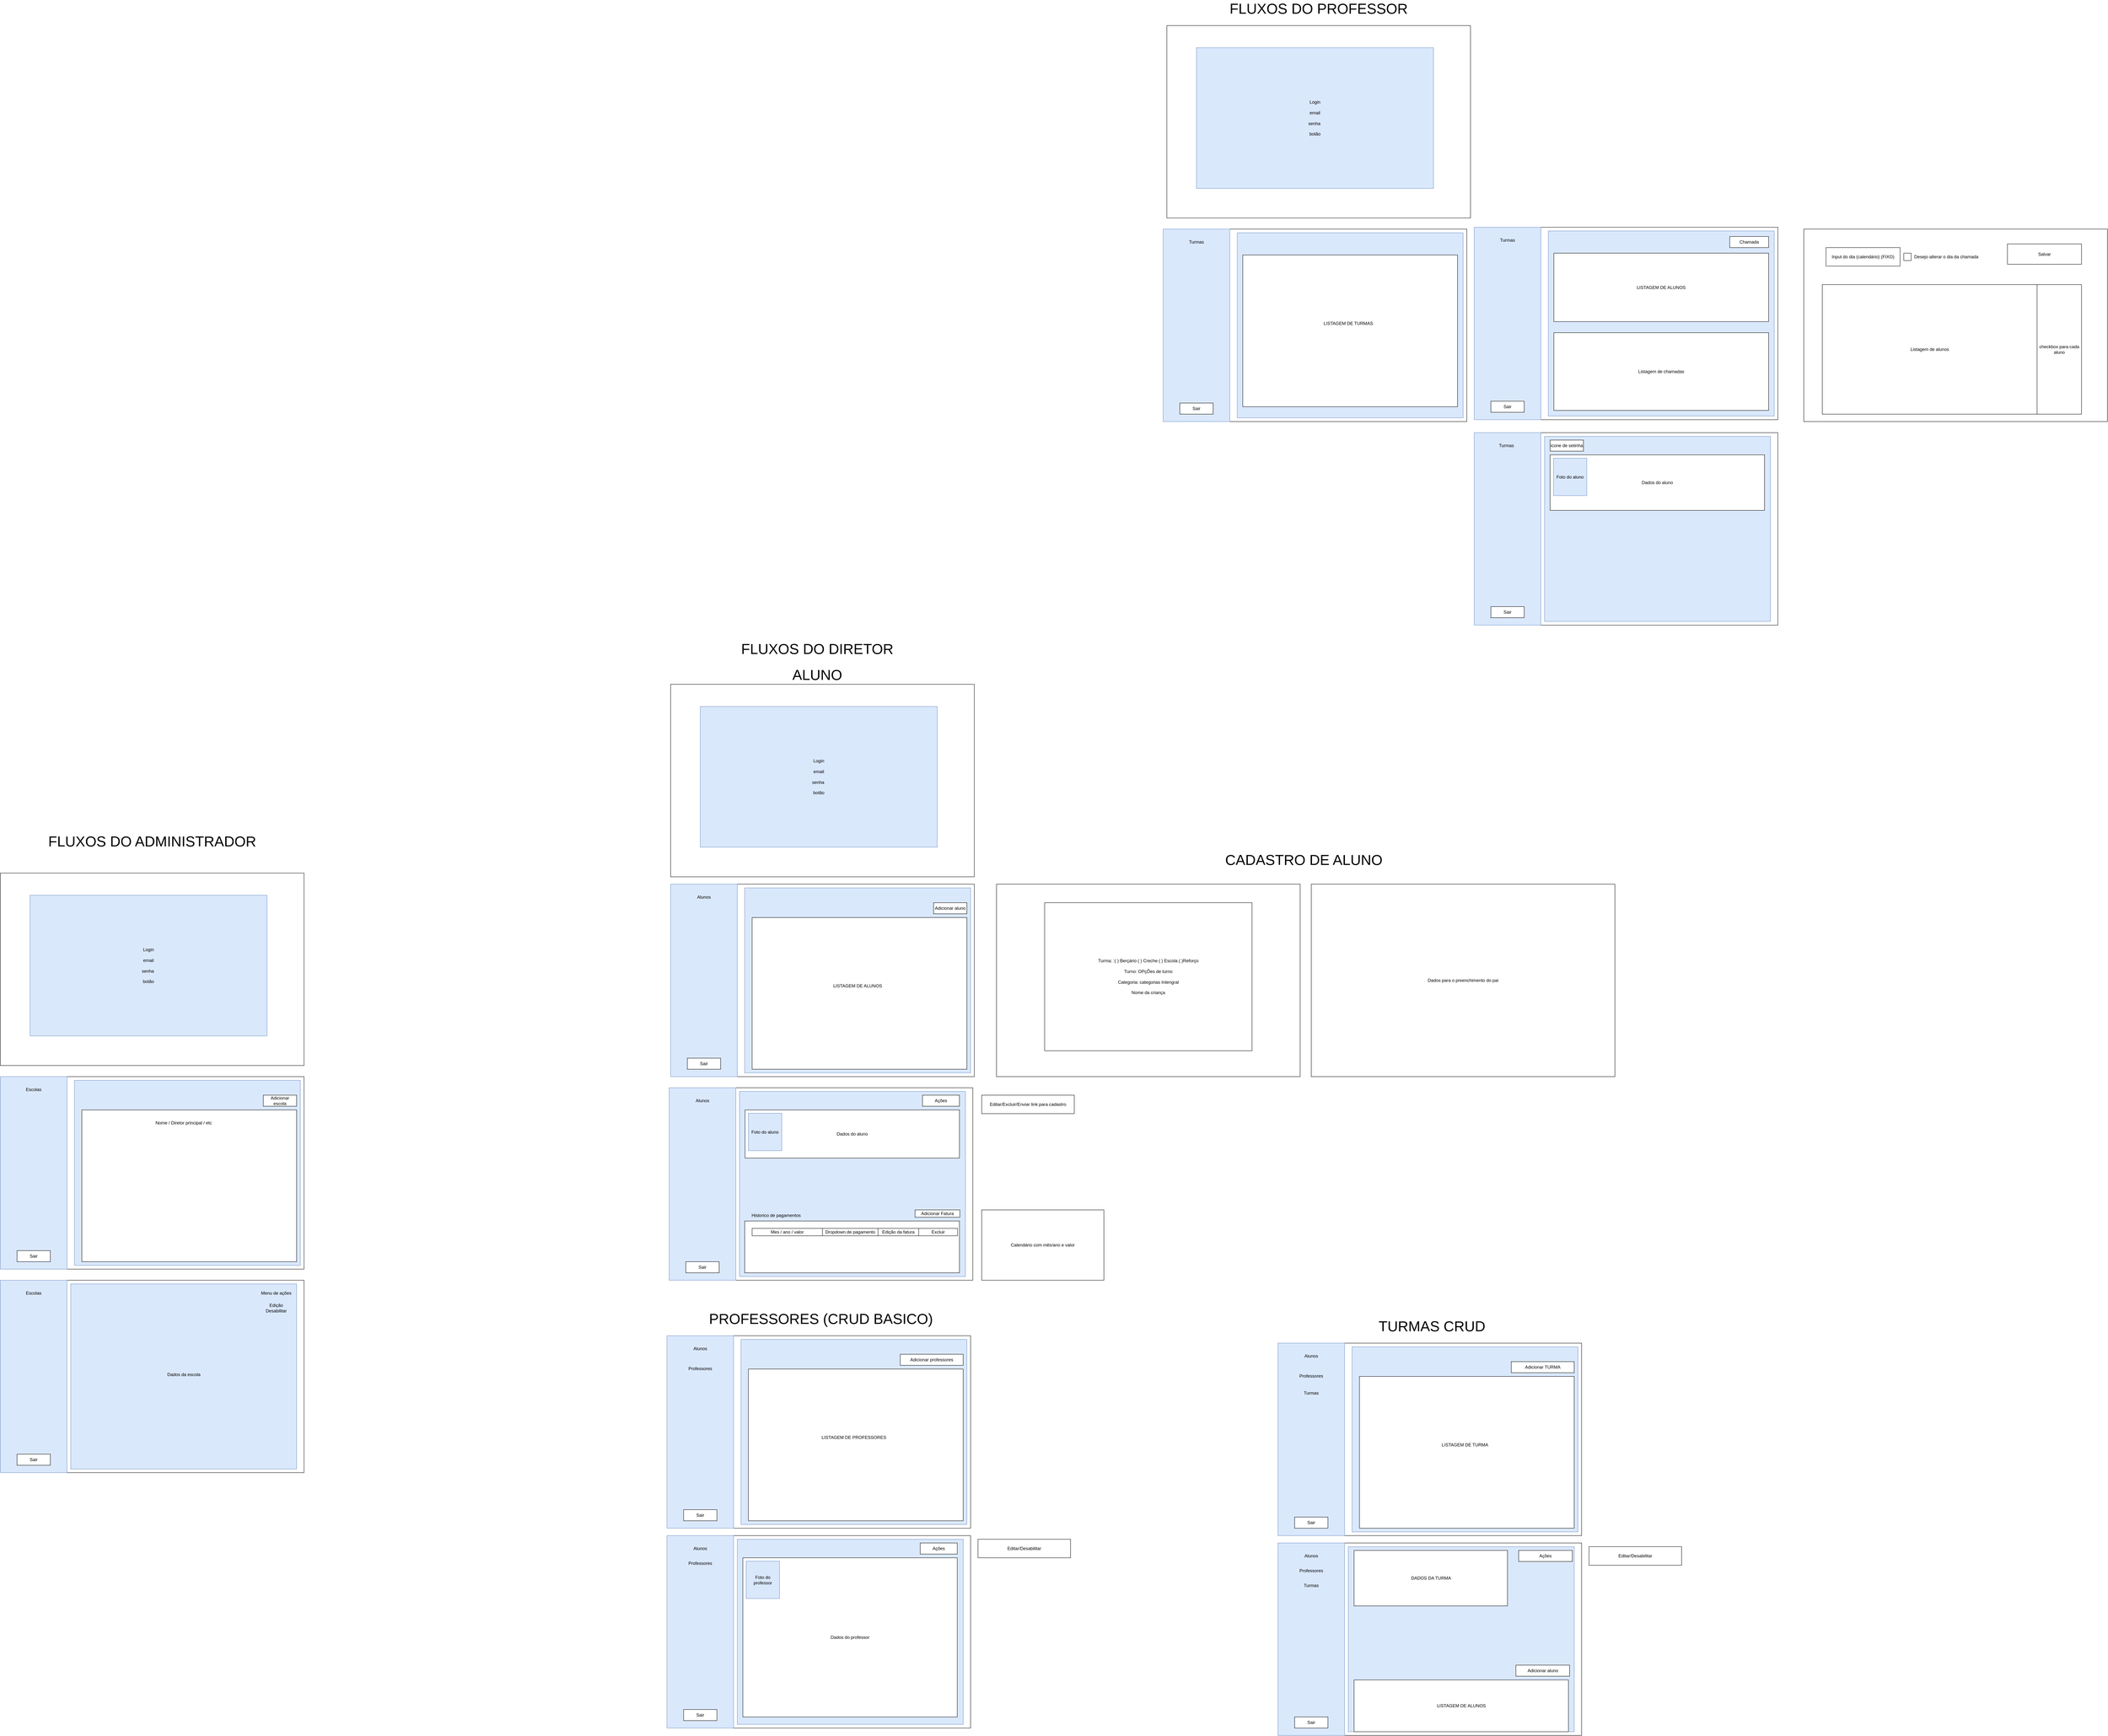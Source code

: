 <mxfile version="24.9.1">
  <diagram name="Página-1" id="RMhz_CErKQrMo-fSKsWE">
    <mxGraphModel dx="2382" dy="933" grid="1" gridSize="10" guides="1" tooltips="1" connect="1" arrows="1" fold="1" page="1" pageScale="1" pageWidth="4681" pageHeight="3300" math="0" shadow="0">
      <root>
        <mxCell id="0" />
        <mxCell id="1" parent="0" />
        <mxCell id="rhsj9RZCc8ptd3x7Ms7C-1" value="" style="rounded=0;whiteSpace=wrap;html=1;" parent="1" vertex="1">
          <mxGeometry x="3120" y="4060" width="820" height="520" as="geometry" />
        </mxCell>
        <mxCell id="rhsj9RZCc8ptd3x7Ms7C-2" value="" style="rounded=0;whiteSpace=wrap;html=1;fillColor=#dae8fc;strokeColor=#6c8ebf;" parent="1" vertex="1">
          <mxGeometry x="3200" y="4120" width="640" height="380" as="geometry" />
        </mxCell>
        <mxCell id="rhsj9RZCc8ptd3x7Ms7C-4" value="Login&lt;div&gt;&lt;br&gt;&lt;/div&gt;&lt;div&gt;email&lt;/div&gt;&lt;div&gt;&lt;br&gt;&lt;/div&gt;&lt;div&gt;senha&amp;nbsp;&lt;/div&gt;&lt;div&gt;&lt;br&gt;&lt;/div&gt;&lt;div&gt;botão&lt;/div&gt;" style="text;html=1;align=center;verticalAlign=middle;whiteSpace=wrap;rounded=0;" parent="1" vertex="1">
          <mxGeometry x="3435" y="4250" width="170" height="120" as="geometry" />
        </mxCell>
        <mxCell id="rhsj9RZCc8ptd3x7Ms7C-5" value="" style="rounded=0;whiteSpace=wrap;html=1;" parent="1" vertex="1">
          <mxGeometry x="3120" y="4610" width="820" height="520" as="geometry" />
        </mxCell>
        <mxCell id="rhsj9RZCc8ptd3x7Ms7C-6" value="" style="rounded=0;whiteSpace=wrap;html=1;fillColor=#dae8fc;strokeColor=#6c8ebf;" parent="1" vertex="1">
          <mxGeometry x="3120" y="4610" width="180" height="520" as="geometry" />
        </mxCell>
        <mxCell id="rhsj9RZCc8ptd3x7Ms7C-7" value="Escolas" style="text;html=1;align=center;verticalAlign=middle;whiteSpace=wrap;rounded=0;" parent="1" vertex="1">
          <mxGeometry x="3145" y="4630" width="130" height="30" as="geometry" />
        </mxCell>
        <mxCell id="rhsj9RZCc8ptd3x7Ms7C-8" value="" style="rounded=0;whiteSpace=wrap;html=1;fillColor=#dae8fc;strokeColor=#6c8ebf;" parent="1" vertex="1">
          <mxGeometry x="3320" y="4620" width="610" height="500" as="geometry" />
        </mxCell>
        <mxCell id="rhsj9RZCc8ptd3x7Ms7C-9" value="" style="rounded=0;whiteSpace=wrap;html=1;" parent="1" vertex="1">
          <mxGeometry x="3340" y="4700" width="580" height="410" as="geometry" />
        </mxCell>
        <mxCell id="rhsj9RZCc8ptd3x7Ms7C-10" value="Nome / Diretor principal / etc" style="text;html=1;align=center;verticalAlign=middle;whiteSpace=wrap;rounded=0;" parent="1" vertex="1">
          <mxGeometry x="3345" y="4720" width="540" height="30" as="geometry" />
        </mxCell>
        <mxCell id="rhsj9RZCc8ptd3x7Ms7C-11" value="" style="rounded=0;whiteSpace=wrap;html=1;" parent="1" vertex="1">
          <mxGeometry x="3120" y="5160" width="820" height="520" as="geometry" />
        </mxCell>
        <mxCell id="rhsj9RZCc8ptd3x7Ms7C-12" value="" style="rounded=0;whiteSpace=wrap;html=1;fillColor=#dae8fc;strokeColor=#6c8ebf;" parent="1" vertex="1">
          <mxGeometry x="3120" y="5160" width="180" height="520" as="geometry" />
        </mxCell>
        <mxCell id="rhsj9RZCc8ptd3x7Ms7C-13" value="" style="rounded=0;whiteSpace=wrap;html=1;fillColor=#dae8fc;strokeColor=#6c8ebf;" parent="1" vertex="1">
          <mxGeometry x="3310" y="5170" width="610" height="500" as="geometry" />
        </mxCell>
        <mxCell id="rhsj9RZCc8ptd3x7Ms7C-14" value="Dados da escola" style="text;html=1;align=center;verticalAlign=middle;whiteSpace=wrap;rounded=0;" parent="1" vertex="1">
          <mxGeometry x="3417.5" y="5400" width="395" height="30" as="geometry" />
        </mxCell>
        <mxCell id="rhsj9RZCc8ptd3x7Ms7C-15" value="Menu de ações" style="text;html=1;align=center;verticalAlign=middle;whiteSpace=wrap;rounded=0;" parent="1" vertex="1">
          <mxGeometry x="3810" y="5180" width="110" height="30" as="geometry" />
        </mxCell>
        <mxCell id="rhsj9RZCc8ptd3x7Ms7C-16" value="Edição&lt;div&gt;&lt;div&gt;Desabilitar&lt;/div&gt;&lt;/div&gt;" style="text;html=1;align=center;verticalAlign=middle;whiteSpace=wrap;rounded=0;" parent="1" vertex="1">
          <mxGeometry x="3810" y="5220" width="110" height="30" as="geometry" />
        </mxCell>
        <mxCell id="rhsj9RZCc8ptd3x7Ms7C-17" value="Escolas" style="text;html=1;align=center;verticalAlign=middle;whiteSpace=wrap;rounded=0;" parent="1" vertex="1">
          <mxGeometry x="3145" y="5180" width="130" height="30" as="geometry" />
        </mxCell>
        <mxCell id="rhsj9RZCc8ptd3x7Ms7C-18" value="Adicionar escola" style="rounded=0;whiteSpace=wrap;html=1;" parent="1" vertex="1">
          <mxGeometry x="3830" y="4660" width="90" height="30" as="geometry" />
        </mxCell>
        <mxCell id="rhsj9RZCc8ptd3x7Ms7C-20" value="Sair" style="rounded=0;whiteSpace=wrap;html=1;" parent="1" vertex="1">
          <mxGeometry x="3165" y="5080" width="90" height="30" as="geometry" />
        </mxCell>
        <mxCell id="rhsj9RZCc8ptd3x7Ms7C-21" value="Sair" style="rounded=0;whiteSpace=wrap;html=1;" parent="1" vertex="1">
          <mxGeometry x="3165" y="5630" width="90" height="30" as="geometry" />
        </mxCell>
        <mxCell id="rhsj9RZCc8ptd3x7Ms7C-23" value="" style="rounded=0;whiteSpace=wrap;html=1;" parent="1" vertex="1">
          <mxGeometry x="4930" y="3550" width="820" height="520" as="geometry" />
        </mxCell>
        <mxCell id="rhsj9RZCc8ptd3x7Ms7C-24" value="" style="rounded=0;whiteSpace=wrap;html=1;fillColor=#dae8fc;strokeColor=#6c8ebf;" parent="1" vertex="1">
          <mxGeometry x="5010" y="3610" width="640" height="380" as="geometry" />
        </mxCell>
        <mxCell id="rhsj9RZCc8ptd3x7Ms7C-25" value="Login&lt;div&gt;&lt;br&gt;&lt;/div&gt;&lt;div&gt;email&lt;/div&gt;&lt;div&gt;&lt;br&gt;&lt;/div&gt;&lt;div&gt;senha&amp;nbsp;&lt;/div&gt;&lt;div&gt;&lt;br&gt;&lt;/div&gt;&lt;div&gt;botão&lt;/div&gt;" style="text;html=1;align=center;verticalAlign=middle;whiteSpace=wrap;rounded=0;" parent="1" vertex="1">
          <mxGeometry x="5245" y="3740" width="170" height="120" as="geometry" />
        </mxCell>
        <mxCell id="rhsj9RZCc8ptd3x7Ms7C-26" value="&lt;font style=&quot;font-size: 39px;&quot;&gt;FLUXOS DO ADMINISTRADOR&lt;/font&gt;" style="text;html=1;align=center;verticalAlign=middle;whiteSpace=wrap;rounded=0;" parent="1" vertex="1">
          <mxGeometry x="3175" y="3960" width="710" height="30" as="geometry" />
        </mxCell>
        <mxCell id="rhsj9RZCc8ptd3x7Ms7C-27" value="&lt;font style=&quot;font-size: 39px;&quot;&gt;FLUXOS DO DIRETOR&lt;/font&gt;" style="text;html=1;align=center;verticalAlign=middle;whiteSpace=wrap;rounded=0;" parent="1" vertex="1">
          <mxGeometry x="4971" y="3440" width="710" height="30" as="geometry" />
        </mxCell>
        <mxCell id="rhsj9RZCc8ptd3x7Ms7C-28" value="" style="rounded=0;whiteSpace=wrap;html=1;" parent="1" vertex="1">
          <mxGeometry x="4930" y="4090" width="820" height="520" as="geometry" />
        </mxCell>
        <mxCell id="rhsj9RZCc8ptd3x7Ms7C-29" value="" style="rounded=0;whiteSpace=wrap;html=1;fillColor=#dae8fc;strokeColor=#6c8ebf;" parent="1" vertex="1">
          <mxGeometry x="4930" y="4090" width="180" height="520" as="geometry" />
        </mxCell>
        <mxCell id="rhsj9RZCc8ptd3x7Ms7C-30" value="Alunos" style="text;html=1;align=center;verticalAlign=middle;whiteSpace=wrap;rounded=0;" parent="1" vertex="1">
          <mxGeometry x="4955" y="4110" width="130" height="30" as="geometry" />
        </mxCell>
        <mxCell id="rhsj9RZCc8ptd3x7Ms7C-31" value="" style="rounded=0;whiteSpace=wrap;html=1;fillColor=#dae8fc;strokeColor=#6c8ebf;" parent="1" vertex="1">
          <mxGeometry x="5130" y="4100" width="610" height="500" as="geometry" />
        </mxCell>
        <mxCell id="rhsj9RZCc8ptd3x7Ms7C-32" value="" style="rounded=0;whiteSpace=wrap;html=1;" parent="1" vertex="1">
          <mxGeometry x="5150" y="4180" width="580" height="410" as="geometry" />
        </mxCell>
        <mxCell id="rhsj9RZCc8ptd3x7Ms7C-33" value="LISTAGEM DE ALUNOS" style="text;html=1;align=center;verticalAlign=middle;whiteSpace=wrap;rounded=0;" parent="1" vertex="1">
          <mxGeometry x="5165" y="4350" width="540" height="30" as="geometry" />
        </mxCell>
        <mxCell id="rhsj9RZCc8ptd3x7Ms7C-34" value="Adicionar aluno" style="rounded=0;whiteSpace=wrap;html=1;" parent="1" vertex="1">
          <mxGeometry x="5640" y="4140" width="90" height="30" as="geometry" />
        </mxCell>
        <mxCell id="rhsj9RZCc8ptd3x7Ms7C-35" value="Sair" style="rounded=0;whiteSpace=wrap;html=1;" parent="1" vertex="1">
          <mxGeometry x="4975" y="4560" width="90" height="30" as="geometry" />
        </mxCell>
        <mxCell id="rhsj9RZCc8ptd3x7Ms7C-36" value="" style="rounded=0;whiteSpace=wrap;html=1;" parent="1" vertex="1">
          <mxGeometry x="4926" y="4640" width="820" height="520" as="geometry" />
        </mxCell>
        <mxCell id="rhsj9RZCc8ptd3x7Ms7C-37" value="" style="rounded=0;whiteSpace=wrap;html=1;fillColor=#dae8fc;strokeColor=#6c8ebf;" parent="1" vertex="1">
          <mxGeometry x="4926" y="4640" width="180" height="520" as="geometry" />
        </mxCell>
        <mxCell id="rhsj9RZCc8ptd3x7Ms7C-38" value="" style="rounded=0;whiteSpace=wrap;html=1;fillColor=#dae8fc;strokeColor=#6c8ebf;" parent="1" vertex="1">
          <mxGeometry x="5116" y="4650" width="610" height="500" as="geometry" />
        </mxCell>
        <mxCell id="rhsj9RZCc8ptd3x7Ms7C-39" value="Historico de pagamentos" style="text;html=1;align=center;verticalAlign=middle;whiteSpace=wrap;rounded=0;" parent="1" vertex="1">
          <mxGeometry x="5130" y="4970" width="170" height="30" as="geometry" />
        </mxCell>
        <mxCell id="rhsj9RZCc8ptd3x7Ms7C-42" value="Alunos" style="text;html=1;align=center;verticalAlign=middle;whiteSpace=wrap;rounded=0;" parent="1" vertex="1">
          <mxGeometry x="4951" y="4660" width="130" height="30" as="geometry" />
        </mxCell>
        <mxCell id="rhsj9RZCc8ptd3x7Ms7C-43" value="Sair" style="rounded=0;whiteSpace=wrap;html=1;" parent="1" vertex="1">
          <mxGeometry x="4971" y="5110" width="90" height="30" as="geometry" />
        </mxCell>
        <mxCell id="rhsj9RZCc8ptd3x7Ms7C-44" value="" style="rounded=0;whiteSpace=wrap;html=1;" parent="1" vertex="1">
          <mxGeometry x="5130" y="5000" width="580" height="140" as="geometry" />
        </mxCell>
        <mxCell id="rhsj9RZCc8ptd3x7Ms7C-46" value="Dropdown de pagamento" style="rounded=0;whiteSpace=wrap;html=1;" parent="1" vertex="1">
          <mxGeometry x="5340" y="5020" width="150" height="20" as="geometry" />
        </mxCell>
        <mxCell id="rhsj9RZCc8ptd3x7Ms7C-47" value="Adicionar Fatura" style="rounded=0;whiteSpace=wrap;html=1;" parent="1" vertex="1">
          <mxGeometry x="5590" y="4970" width="121" height="20" as="geometry" />
        </mxCell>
        <mxCell id="rhsj9RZCc8ptd3x7Ms7C-48" value="Edição da fatura" style="rounded=0;whiteSpace=wrap;html=1;" parent="1" vertex="1">
          <mxGeometry x="5490" y="5020" width="110" height="20" as="geometry" />
        </mxCell>
        <mxCell id="rhsj9RZCc8ptd3x7Ms7C-49" value="Excluir" style="rounded=0;whiteSpace=wrap;html=1;" parent="1" vertex="1">
          <mxGeometry x="5600" y="5020" width="105" height="20" as="geometry" />
        </mxCell>
        <mxCell id="rhsj9RZCc8ptd3x7Ms7C-50" value="Mes / ano / valor" style="rounded=0;whiteSpace=wrap;html=1;" parent="1" vertex="1">
          <mxGeometry x="5150" y="5020" width="190" height="20" as="geometry" />
        </mxCell>
        <mxCell id="rhsj9RZCc8ptd3x7Ms7C-51" value="Dados do aluno" style="rounded=0;whiteSpace=wrap;html=1;" parent="1" vertex="1">
          <mxGeometry x="5131" y="4700" width="579" height="130" as="geometry" />
        </mxCell>
        <mxCell id="rhsj9RZCc8ptd3x7Ms7C-52" value="Ações" style="rounded=0;whiteSpace=wrap;html=1;" parent="1" vertex="1">
          <mxGeometry x="5610" y="4660" width="100" height="30" as="geometry" />
        </mxCell>
        <mxCell id="rhsj9RZCc8ptd3x7Ms7C-53" value="Foto do aluno" style="rounded=0;whiteSpace=wrap;html=1;fillColor=#dae8fc;strokeColor=#6c8ebf;" parent="1" vertex="1">
          <mxGeometry x="5140" y="4709" width="90" height="101" as="geometry" />
        </mxCell>
        <mxCell id="rhsj9RZCc8ptd3x7Ms7C-54" value="Editar/Excluir/Enviar link para cadastro" style="rounded=0;whiteSpace=wrap;html=1;" parent="1" vertex="1">
          <mxGeometry x="5770" y="4660" width="250" height="50" as="geometry" />
        </mxCell>
        <mxCell id="rhsj9RZCc8ptd3x7Ms7C-55" value="Dados para o preenchimento do pai" style="rounded=0;whiteSpace=wrap;html=1;" parent="1" vertex="1">
          <mxGeometry x="6660" y="4090" width="820" height="520" as="geometry" />
        </mxCell>
        <mxCell id="rhsj9RZCc8ptd3x7Ms7C-79" value="" style="rounded=0;whiteSpace=wrap;html=1;" parent="1" vertex="1">
          <mxGeometry x="5810" y="4090" width="820" height="520" as="geometry" />
        </mxCell>
        <mxCell id="rhsj9RZCc8ptd3x7Ms7C-80" value="Turma:&amp;nbsp;:( ) Berçário ( ) Creche ( ) Escola ( )Reforço&lt;div&gt;&lt;br&gt;&lt;/div&gt;&lt;div&gt;Turno: OPçÕes de turno&lt;/div&gt;&lt;div&gt;&lt;br&gt;&lt;/div&gt;&lt;div&gt;Categoria: categorias Intengral&lt;/div&gt;&lt;div&gt;&lt;br&gt;&lt;/div&gt;&lt;div&gt;Nome da criança&lt;/div&gt;" style="rounded=0;whiteSpace=wrap;html=1;" parent="1" vertex="1">
          <mxGeometry x="5940" y="4140" width="560" height="400" as="geometry" />
        </mxCell>
        <mxCell id="rhsj9RZCc8ptd3x7Ms7C-84" value="Calendário com mês/ano e valor" style="rounded=0;whiteSpace=wrap;html=1;" parent="1" vertex="1">
          <mxGeometry x="5770" y="4970" width="330" height="190" as="geometry" />
        </mxCell>
        <mxCell id="rhsj9RZCc8ptd3x7Ms7C-85" value="" style="rounded=0;whiteSpace=wrap;html=1;" parent="1" vertex="1">
          <mxGeometry x="4920" y="5310" width="820" height="520" as="geometry" />
        </mxCell>
        <mxCell id="rhsj9RZCc8ptd3x7Ms7C-86" value="" style="rounded=0;whiteSpace=wrap;html=1;fillColor=#dae8fc;strokeColor=#6c8ebf;" parent="1" vertex="1">
          <mxGeometry x="4920" y="5310" width="180" height="520" as="geometry" />
        </mxCell>
        <mxCell id="rhsj9RZCc8ptd3x7Ms7C-87" value="Alunos" style="text;html=1;align=center;verticalAlign=middle;whiteSpace=wrap;rounded=0;" parent="1" vertex="1">
          <mxGeometry x="4945" y="5330" width="130" height="30" as="geometry" />
        </mxCell>
        <mxCell id="rhsj9RZCc8ptd3x7Ms7C-88" value="" style="rounded=0;whiteSpace=wrap;html=1;fillColor=#dae8fc;strokeColor=#6c8ebf;" parent="1" vertex="1">
          <mxGeometry x="5120" y="5320" width="610" height="500" as="geometry" />
        </mxCell>
        <mxCell id="rhsj9RZCc8ptd3x7Ms7C-89" value="" style="rounded=0;whiteSpace=wrap;html=1;" parent="1" vertex="1">
          <mxGeometry x="5140" y="5400" width="580" height="410" as="geometry" />
        </mxCell>
        <mxCell id="rhsj9RZCc8ptd3x7Ms7C-90" value="LISTAGEM DE PROFESSORES" style="text;html=1;align=center;verticalAlign=middle;whiteSpace=wrap;rounded=0;" parent="1" vertex="1">
          <mxGeometry x="5155" y="5570" width="540" height="30" as="geometry" />
        </mxCell>
        <mxCell id="rhsj9RZCc8ptd3x7Ms7C-91" value="Adicionar professores" style="rounded=0;whiteSpace=wrap;html=1;" parent="1" vertex="1">
          <mxGeometry x="5550" y="5360" width="170" height="30" as="geometry" />
        </mxCell>
        <mxCell id="rhsj9RZCc8ptd3x7Ms7C-92" value="Sair" style="rounded=0;whiteSpace=wrap;html=1;" parent="1" vertex="1">
          <mxGeometry x="4965" y="5780" width="90" height="30" as="geometry" />
        </mxCell>
        <mxCell id="rhsj9RZCc8ptd3x7Ms7C-93" value="Professores" style="text;html=1;align=center;verticalAlign=middle;whiteSpace=wrap;rounded=0;" parent="1" vertex="1">
          <mxGeometry x="4945" y="5384" width="130" height="30" as="geometry" />
        </mxCell>
        <mxCell id="rhsj9RZCc8ptd3x7Ms7C-94" value="&lt;font style=&quot;font-size: 39px;&quot;&gt;ALUNO&lt;/font&gt;" style="text;html=1;align=center;verticalAlign=middle;whiteSpace=wrap;rounded=0;" parent="1" vertex="1">
          <mxGeometry x="4971" y="3510" width="710" height="30" as="geometry" />
        </mxCell>
        <mxCell id="rhsj9RZCc8ptd3x7Ms7C-95" value="&lt;font style=&quot;font-size: 39px;&quot;&gt;CADASTRO DE ALUNO&lt;/font&gt;" style="text;html=1;align=center;verticalAlign=middle;whiteSpace=wrap;rounded=0;" parent="1" vertex="1">
          <mxGeometry x="5820" y="4010" width="1640" height="30" as="geometry" />
        </mxCell>
        <mxCell id="rhsj9RZCc8ptd3x7Ms7C-96" value="&lt;font style=&quot;font-size: 39px;&quot;&gt;PROFESSORES (CRUD BASICO)&lt;/font&gt;" style="text;html=1;align=center;verticalAlign=middle;whiteSpace=wrap;rounded=0;" parent="1" vertex="1">
          <mxGeometry x="4981" y="5250" width="710" height="30" as="geometry" />
        </mxCell>
        <mxCell id="rhsj9RZCc8ptd3x7Ms7C-112" value="" style="rounded=0;whiteSpace=wrap;html=1;" parent="1" vertex="1">
          <mxGeometry x="4920" y="5850" width="820" height="520" as="geometry" />
        </mxCell>
        <mxCell id="rhsj9RZCc8ptd3x7Ms7C-113" value="" style="rounded=0;whiteSpace=wrap;html=1;fillColor=#dae8fc;strokeColor=#6c8ebf;" parent="1" vertex="1">
          <mxGeometry x="4920" y="5850" width="180" height="520" as="geometry" />
        </mxCell>
        <mxCell id="rhsj9RZCc8ptd3x7Ms7C-114" value="" style="rounded=0;whiteSpace=wrap;html=1;fillColor=#dae8fc;strokeColor=#6c8ebf;" parent="1" vertex="1">
          <mxGeometry x="5110" y="5860" width="610" height="500" as="geometry" />
        </mxCell>
        <mxCell id="rhsj9RZCc8ptd3x7Ms7C-116" value="Alunos" style="text;html=1;align=center;verticalAlign=middle;whiteSpace=wrap;rounded=0;" parent="1" vertex="1">
          <mxGeometry x="4945" y="5870" width="130" height="30" as="geometry" />
        </mxCell>
        <mxCell id="rhsj9RZCc8ptd3x7Ms7C-117" value="Sair" style="rounded=0;whiteSpace=wrap;html=1;" parent="1" vertex="1">
          <mxGeometry x="4965" y="6320" width="90" height="30" as="geometry" />
        </mxCell>
        <mxCell id="rhsj9RZCc8ptd3x7Ms7C-124" value="Dados do professor" style="rounded=0;whiteSpace=wrap;html=1;" parent="1" vertex="1">
          <mxGeometry x="5125" y="5910" width="579" height="430" as="geometry" />
        </mxCell>
        <mxCell id="rhsj9RZCc8ptd3x7Ms7C-125" value="Ações" style="rounded=0;whiteSpace=wrap;html=1;" parent="1" vertex="1">
          <mxGeometry x="5604" y="5870" width="100" height="30" as="geometry" />
        </mxCell>
        <mxCell id="rhsj9RZCc8ptd3x7Ms7C-126" value="Foto do professor" style="rounded=0;whiteSpace=wrap;html=1;fillColor=#dae8fc;strokeColor=#6c8ebf;" parent="1" vertex="1">
          <mxGeometry x="5134" y="5919" width="90" height="101" as="geometry" />
        </mxCell>
        <mxCell id="rhsj9RZCc8ptd3x7Ms7C-127" value="Professores" style="text;html=1;align=center;verticalAlign=middle;whiteSpace=wrap;rounded=0;" parent="1" vertex="1">
          <mxGeometry x="4945" y="5910" width="130" height="30" as="geometry" />
        </mxCell>
        <mxCell id="rhsj9RZCc8ptd3x7Ms7C-128" value="Editar/Desabilitar" style="rounded=0;whiteSpace=wrap;html=1;" parent="1" vertex="1">
          <mxGeometry x="5760" y="5860" width="250" height="50" as="geometry" />
        </mxCell>
        <mxCell id="rhsj9RZCc8ptd3x7Ms7C-129" value="" style="rounded=0;whiteSpace=wrap;html=1;" parent="1" vertex="1">
          <mxGeometry x="6570" y="5330" width="820" height="520" as="geometry" />
        </mxCell>
        <mxCell id="rhsj9RZCc8ptd3x7Ms7C-130" value="" style="rounded=0;whiteSpace=wrap;html=1;fillColor=#dae8fc;strokeColor=#6c8ebf;" parent="1" vertex="1">
          <mxGeometry x="6570" y="5330" width="180" height="520" as="geometry" />
        </mxCell>
        <mxCell id="rhsj9RZCc8ptd3x7Ms7C-131" value="Alunos" style="text;html=1;align=center;verticalAlign=middle;whiteSpace=wrap;rounded=0;" parent="1" vertex="1">
          <mxGeometry x="6595" y="5350" width="130" height="30" as="geometry" />
        </mxCell>
        <mxCell id="rhsj9RZCc8ptd3x7Ms7C-132" value="" style="rounded=0;whiteSpace=wrap;html=1;fillColor=#dae8fc;strokeColor=#6c8ebf;" parent="1" vertex="1">
          <mxGeometry x="6770" y="5340" width="610" height="500" as="geometry" />
        </mxCell>
        <mxCell id="rhsj9RZCc8ptd3x7Ms7C-133" value="" style="rounded=0;whiteSpace=wrap;html=1;" parent="1" vertex="1">
          <mxGeometry x="6790" y="5420" width="580" height="410" as="geometry" />
        </mxCell>
        <mxCell id="rhsj9RZCc8ptd3x7Ms7C-134" value="LISTAGEM DE TURMA" style="text;html=1;align=center;verticalAlign=middle;whiteSpace=wrap;rounded=0;" parent="1" vertex="1">
          <mxGeometry x="6805" y="5590" width="540" height="30" as="geometry" />
        </mxCell>
        <mxCell id="rhsj9RZCc8ptd3x7Ms7C-135" value="Adicionar TURMA" style="rounded=0;whiteSpace=wrap;html=1;" parent="1" vertex="1">
          <mxGeometry x="7200" y="5380" width="170" height="30" as="geometry" />
        </mxCell>
        <mxCell id="rhsj9RZCc8ptd3x7Ms7C-136" value="Sair" style="rounded=0;whiteSpace=wrap;html=1;" parent="1" vertex="1">
          <mxGeometry x="6615" y="5800" width="90" height="30" as="geometry" />
        </mxCell>
        <mxCell id="rhsj9RZCc8ptd3x7Ms7C-137" value="Professores" style="text;html=1;align=center;verticalAlign=middle;whiteSpace=wrap;rounded=0;" parent="1" vertex="1">
          <mxGeometry x="6595" y="5404" width="130" height="30" as="geometry" />
        </mxCell>
        <mxCell id="rhsj9RZCc8ptd3x7Ms7C-138" value="&lt;span style=&quot;font-size: 39px;&quot;&gt;TURMAS CRUD&lt;/span&gt;" style="text;html=1;align=center;verticalAlign=middle;whiteSpace=wrap;rounded=0;" parent="1" vertex="1">
          <mxGeometry x="6631" y="5270" width="710" height="30" as="geometry" />
        </mxCell>
        <mxCell id="rhsj9RZCc8ptd3x7Ms7C-139" value="" style="rounded=0;whiteSpace=wrap;html=1;" parent="1" vertex="1">
          <mxGeometry x="6570" y="5870" width="820" height="520" as="geometry" />
        </mxCell>
        <mxCell id="rhsj9RZCc8ptd3x7Ms7C-140" value="" style="rounded=0;whiteSpace=wrap;html=1;fillColor=#dae8fc;strokeColor=#6c8ebf;" parent="1" vertex="1">
          <mxGeometry x="6570" y="5870" width="180" height="520" as="geometry" />
        </mxCell>
        <mxCell id="rhsj9RZCc8ptd3x7Ms7C-141" value="" style="rounded=0;whiteSpace=wrap;html=1;fillColor=#dae8fc;strokeColor=#6c8ebf;" parent="1" vertex="1">
          <mxGeometry x="6760" y="5880" width="610" height="500" as="geometry" />
        </mxCell>
        <mxCell id="rhsj9RZCc8ptd3x7Ms7C-142" value="Alunos" style="text;html=1;align=center;verticalAlign=middle;whiteSpace=wrap;rounded=0;" parent="1" vertex="1">
          <mxGeometry x="6595" y="5890" width="130" height="30" as="geometry" />
        </mxCell>
        <mxCell id="rhsj9RZCc8ptd3x7Ms7C-143" value="Sair" style="rounded=0;whiteSpace=wrap;html=1;" parent="1" vertex="1">
          <mxGeometry x="6615" y="6340" width="90" height="30" as="geometry" />
        </mxCell>
        <mxCell id="rhsj9RZCc8ptd3x7Ms7C-145" value="Ações" style="rounded=0;whiteSpace=wrap;html=1;" parent="1" vertex="1">
          <mxGeometry x="7220" y="5890" width="145" height="30" as="geometry" />
        </mxCell>
        <mxCell id="rhsj9RZCc8ptd3x7Ms7C-147" value="Professores" style="text;html=1;align=center;verticalAlign=middle;whiteSpace=wrap;rounded=0;" parent="1" vertex="1">
          <mxGeometry x="6595" y="5930" width="130" height="30" as="geometry" />
        </mxCell>
        <mxCell id="rhsj9RZCc8ptd3x7Ms7C-148" value="Editar/Desabilitar" style="rounded=0;whiteSpace=wrap;html=1;" parent="1" vertex="1">
          <mxGeometry x="7410" y="5880" width="250" height="50" as="geometry" />
        </mxCell>
        <mxCell id="rhsj9RZCc8ptd3x7Ms7C-149" value="Turmas" style="text;html=1;align=center;verticalAlign=middle;whiteSpace=wrap;rounded=0;" parent="1" vertex="1">
          <mxGeometry x="6595" y="5450" width="130" height="30" as="geometry" />
        </mxCell>
        <mxCell id="rhsj9RZCc8ptd3x7Ms7C-151" value="LISTAGEM DE ALUNOS" style="rounded=0;whiteSpace=wrap;html=1;" parent="1" vertex="1">
          <mxGeometry x="6775.5" y="6240" width="579" height="140" as="geometry" />
        </mxCell>
        <mxCell id="rhsj9RZCc8ptd3x7Ms7C-152" value="DADOS DA TURMA" style="rounded=0;whiteSpace=wrap;html=1;" parent="1" vertex="1">
          <mxGeometry x="6775.5" y="5890" width="414.5" height="150" as="geometry" />
        </mxCell>
        <mxCell id="rhsj9RZCc8ptd3x7Ms7C-153" value="Adicionar aluno" style="rounded=0;whiteSpace=wrap;html=1;" parent="1" vertex="1">
          <mxGeometry x="7212.5" y="6200" width="145" height="30" as="geometry" />
        </mxCell>
        <mxCell id="rhsj9RZCc8ptd3x7Ms7C-154" value="Turmas" style="text;html=1;align=center;verticalAlign=middle;whiteSpace=wrap;rounded=0;" parent="1" vertex="1">
          <mxGeometry x="6595" y="5970" width="130" height="30" as="geometry" />
        </mxCell>
        <mxCell id="rhsj9RZCc8ptd3x7Ms7C-155" value="" style="rounded=0;whiteSpace=wrap;html=1;" parent="1" vertex="1">
          <mxGeometry x="6270" y="1770" width="820" height="520" as="geometry" />
        </mxCell>
        <mxCell id="rhsj9RZCc8ptd3x7Ms7C-156" value="" style="rounded=0;whiteSpace=wrap;html=1;fillColor=#dae8fc;strokeColor=#6c8ebf;" parent="1" vertex="1">
          <mxGeometry x="6350" y="1830" width="640" height="380" as="geometry" />
        </mxCell>
        <mxCell id="rhsj9RZCc8ptd3x7Ms7C-157" value="Login&lt;div&gt;&lt;br&gt;&lt;/div&gt;&lt;div&gt;email&lt;/div&gt;&lt;div&gt;&lt;br&gt;&lt;/div&gt;&lt;div&gt;senha&amp;nbsp;&lt;/div&gt;&lt;div&gt;&lt;br&gt;&lt;/div&gt;&lt;div&gt;botão&lt;/div&gt;" style="text;html=1;align=center;verticalAlign=middle;whiteSpace=wrap;rounded=0;" parent="1" vertex="1">
          <mxGeometry x="6585" y="1960" width="170" height="120" as="geometry" />
        </mxCell>
        <mxCell id="rhsj9RZCc8ptd3x7Ms7C-158" value="&lt;font style=&quot;font-size: 39px;&quot;&gt;FLUXOS DO PROFESSOR&lt;/font&gt;" style="text;html=1;align=center;verticalAlign=middle;whiteSpace=wrap;rounded=0;" parent="1" vertex="1">
          <mxGeometry x="6325" y="1710" width="710" height="30" as="geometry" />
        </mxCell>
        <mxCell id="rhsj9RZCc8ptd3x7Ms7C-160" value="" style="rounded=0;whiteSpace=wrap;html=1;" parent="1" vertex="1">
          <mxGeometry x="6260" y="2320" width="820" height="520" as="geometry" />
        </mxCell>
        <mxCell id="rhsj9RZCc8ptd3x7Ms7C-161" value="" style="rounded=0;whiteSpace=wrap;html=1;fillColor=#dae8fc;strokeColor=#6c8ebf;" parent="1" vertex="1">
          <mxGeometry x="6260" y="2320" width="180" height="520" as="geometry" />
        </mxCell>
        <mxCell id="rhsj9RZCc8ptd3x7Ms7C-162" value="Turmas" style="text;html=1;align=center;verticalAlign=middle;whiteSpace=wrap;rounded=0;" parent="1" vertex="1">
          <mxGeometry x="6285" y="2340" width="130" height="30" as="geometry" />
        </mxCell>
        <mxCell id="rhsj9RZCc8ptd3x7Ms7C-163" value="" style="rounded=0;whiteSpace=wrap;html=1;fillColor=#dae8fc;strokeColor=#6c8ebf;" parent="1" vertex="1">
          <mxGeometry x="6460" y="2330" width="610" height="500" as="geometry" />
        </mxCell>
        <mxCell id="rhsj9RZCc8ptd3x7Ms7C-167" value="Sair" style="rounded=0;whiteSpace=wrap;html=1;" parent="1" vertex="1">
          <mxGeometry x="6305" y="2790" width="90" height="30" as="geometry" />
        </mxCell>
        <mxCell id="rhsj9RZCc8ptd3x7Ms7C-168" value="" style="rounded=0;whiteSpace=wrap;html=1;" parent="1" vertex="1">
          <mxGeometry x="6475" y="2390" width="580" height="410" as="geometry" />
        </mxCell>
        <mxCell id="rhsj9RZCc8ptd3x7Ms7C-169" value="LISTAGEM DE TURMAS" style="text;html=1;align=center;verticalAlign=middle;whiteSpace=wrap;rounded=0;" parent="1" vertex="1">
          <mxGeometry x="6490" y="2560" width="540" height="30" as="geometry" />
        </mxCell>
        <mxCell id="rhsj9RZCc8ptd3x7Ms7C-180" value="" style="rounded=0;whiteSpace=wrap;html=1;" parent="1" vertex="1">
          <mxGeometry x="7100" y="2315" width="820" height="520" as="geometry" />
        </mxCell>
        <mxCell id="rhsj9RZCc8ptd3x7Ms7C-181" value="" style="rounded=0;whiteSpace=wrap;html=1;fillColor=#dae8fc;strokeColor=#6c8ebf;" parent="1" vertex="1">
          <mxGeometry x="7100" y="2315" width="180" height="520" as="geometry" />
        </mxCell>
        <mxCell id="rhsj9RZCc8ptd3x7Ms7C-182" value="Turmas" style="text;html=1;align=center;verticalAlign=middle;whiteSpace=wrap;rounded=0;" parent="1" vertex="1">
          <mxGeometry x="7125" y="2335" width="130" height="30" as="geometry" />
        </mxCell>
        <mxCell id="rhsj9RZCc8ptd3x7Ms7C-183" value="" style="rounded=0;whiteSpace=wrap;html=1;fillColor=#dae8fc;strokeColor=#6c8ebf;" parent="1" vertex="1">
          <mxGeometry x="7300" y="2325" width="610" height="500" as="geometry" />
        </mxCell>
        <mxCell id="rhsj9RZCc8ptd3x7Ms7C-184" value="Sair" style="rounded=0;whiteSpace=wrap;html=1;" parent="1" vertex="1">
          <mxGeometry x="7145" y="2785" width="90" height="30" as="geometry" />
        </mxCell>
        <mxCell id="rhsj9RZCc8ptd3x7Ms7C-185" value="LISTAGEM DE ALUNOS" style="rounded=0;whiteSpace=wrap;html=1;" parent="1" vertex="1">
          <mxGeometry x="7315" y="2385" width="580" height="185" as="geometry" />
        </mxCell>
        <mxCell id="rhsj9RZCc8ptd3x7Ms7C-235" value="" style="rounded=0;whiteSpace=wrap;html=1;" parent="1" vertex="1">
          <mxGeometry x="7100" y="2870" width="820" height="520" as="geometry" />
        </mxCell>
        <mxCell id="rhsj9RZCc8ptd3x7Ms7C-236" value="" style="rounded=0;whiteSpace=wrap;html=1;fillColor=#dae8fc;strokeColor=#6c8ebf;" parent="1" vertex="1">
          <mxGeometry x="7100" y="2870" width="180" height="520" as="geometry" />
        </mxCell>
        <mxCell id="rhsj9RZCc8ptd3x7Ms7C-237" value="" style="rounded=0;whiteSpace=wrap;html=1;fillColor=#dae8fc;strokeColor=#6c8ebf;" parent="1" vertex="1">
          <mxGeometry x="7290" y="2880" width="610" height="500" as="geometry" />
        </mxCell>
        <mxCell id="rhsj9RZCc8ptd3x7Ms7C-240" value="Sair" style="rounded=0;whiteSpace=wrap;html=1;" parent="1" vertex="1">
          <mxGeometry x="7145" y="3340" width="90" height="30" as="geometry" />
        </mxCell>
        <mxCell id="rhsj9RZCc8ptd3x7Ms7C-247" value="Dados do aluno" style="rounded=0;whiteSpace=wrap;html=1;" parent="1" vertex="1">
          <mxGeometry x="7305" y="2930" width="579" height="150" as="geometry" />
        </mxCell>
        <mxCell id="rhsj9RZCc8ptd3x7Ms7C-249" value="Foto do aluno" style="rounded=0;whiteSpace=wrap;html=1;fillColor=#dae8fc;strokeColor=#6c8ebf;" parent="1" vertex="1">
          <mxGeometry x="7314" y="2939" width="90" height="101" as="geometry" />
        </mxCell>
        <mxCell id="rhsj9RZCc8ptd3x7Ms7C-251" value="icone de setinha" style="rounded=0;whiteSpace=wrap;html=1;" parent="1" vertex="1">
          <mxGeometry x="7305" y="2890" width="90" height="30" as="geometry" />
        </mxCell>
        <mxCell id="rhsj9RZCc8ptd3x7Ms7C-252" value="Turmas" style="text;html=1;align=center;verticalAlign=middle;whiteSpace=wrap;rounded=0;" parent="1" vertex="1">
          <mxGeometry x="7122" y="2890" width="130" height="30" as="geometry" />
        </mxCell>
        <mxCell id="6Bg8yHn85d6GpKQIrH_6-1" value="" style="rounded=0;whiteSpace=wrap;html=1;" parent="1" vertex="1">
          <mxGeometry x="7990" y="2320" width="820" height="520" as="geometry" />
        </mxCell>
        <mxCell id="6Bg8yHn85d6GpKQIrH_6-6" value="Listagem de alunos" style="rounded=0;whiteSpace=wrap;html=1;" parent="1" vertex="1">
          <mxGeometry x="8040" y="2470" width="580" height="350" as="geometry" />
        </mxCell>
        <mxCell id="6Bg8yHn85d6GpKQIrH_6-7" value="Input do dia (calendário) (FIXO)" style="rounded=0;whiteSpace=wrap;html=1;" parent="1" vertex="1">
          <mxGeometry x="8050" y="2370" width="200" height="50" as="geometry" />
        </mxCell>
        <mxCell id="6Bg8yHn85d6GpKQIrH_6-8" value="checkbox para cada aluno" style="rounded=0;whiteSpace=wrap;html=1;" parent="1" vertex="1">
          <mxGeometry x="8620" y="2470" width="120" height="350" as="geometry" />
        </mxCell>
        <mxCell id="6Bg8yHn85d6GpKQIrH_6-9" value="Salvar" style="rounded=0;whiteSpace=wrap;html=1;" parent="1" vertex="1">
          <mxGeometry x="8540" y="2360" width="200" height="55" as="geometry" />
        </mxCell>
        <mxCell id="6Bg8yHn85d6GpKQIrH_6-10" value="Chamada" style="rounded=0;whiteSpace=wrap;html=1;" parent="1" vertex="1">
          <mxGeometry x="7790" y="2340" width="105" height="30" as="geometry" />
        </mxCell>
        <mxCell id="6Bg8yHn85d6GpKQIrH_6-11" value="Listagem de chamadas" style="rounded=0;whiteSpace=wrap;html=1;" parent="1" vertex="1">
          <mxGeometry x="7315" y="2600" width="580" height="210" as="geometry" />
        </mxCell>
        <mxCell id="6Bg8yHn85d6GpKQIrH_6-12" value="" style="rounded=0;whiteSpace=wrap;html=1;" parent="1" vertex="1">
          <mxGeometry x="8260" y="2385" width="20" height="20" as="geometry" />
        </mxCell>
        <mxCell id="6Bg8yHn85d6GpKQIrH_6-13" value="Desejo alterar o dia da chamada" style="text;html=1;align=center;verticalAlign=middle;whiteSpace=wrap;rounded=0;" parent="1" vertex="1">
          <mxGeometry x="8280" y="2380" width="190" height="30" as="geometry" />
        </mxCell>
      </root>
    </mxGraphModel>
  </diagram>
</mxfile>
